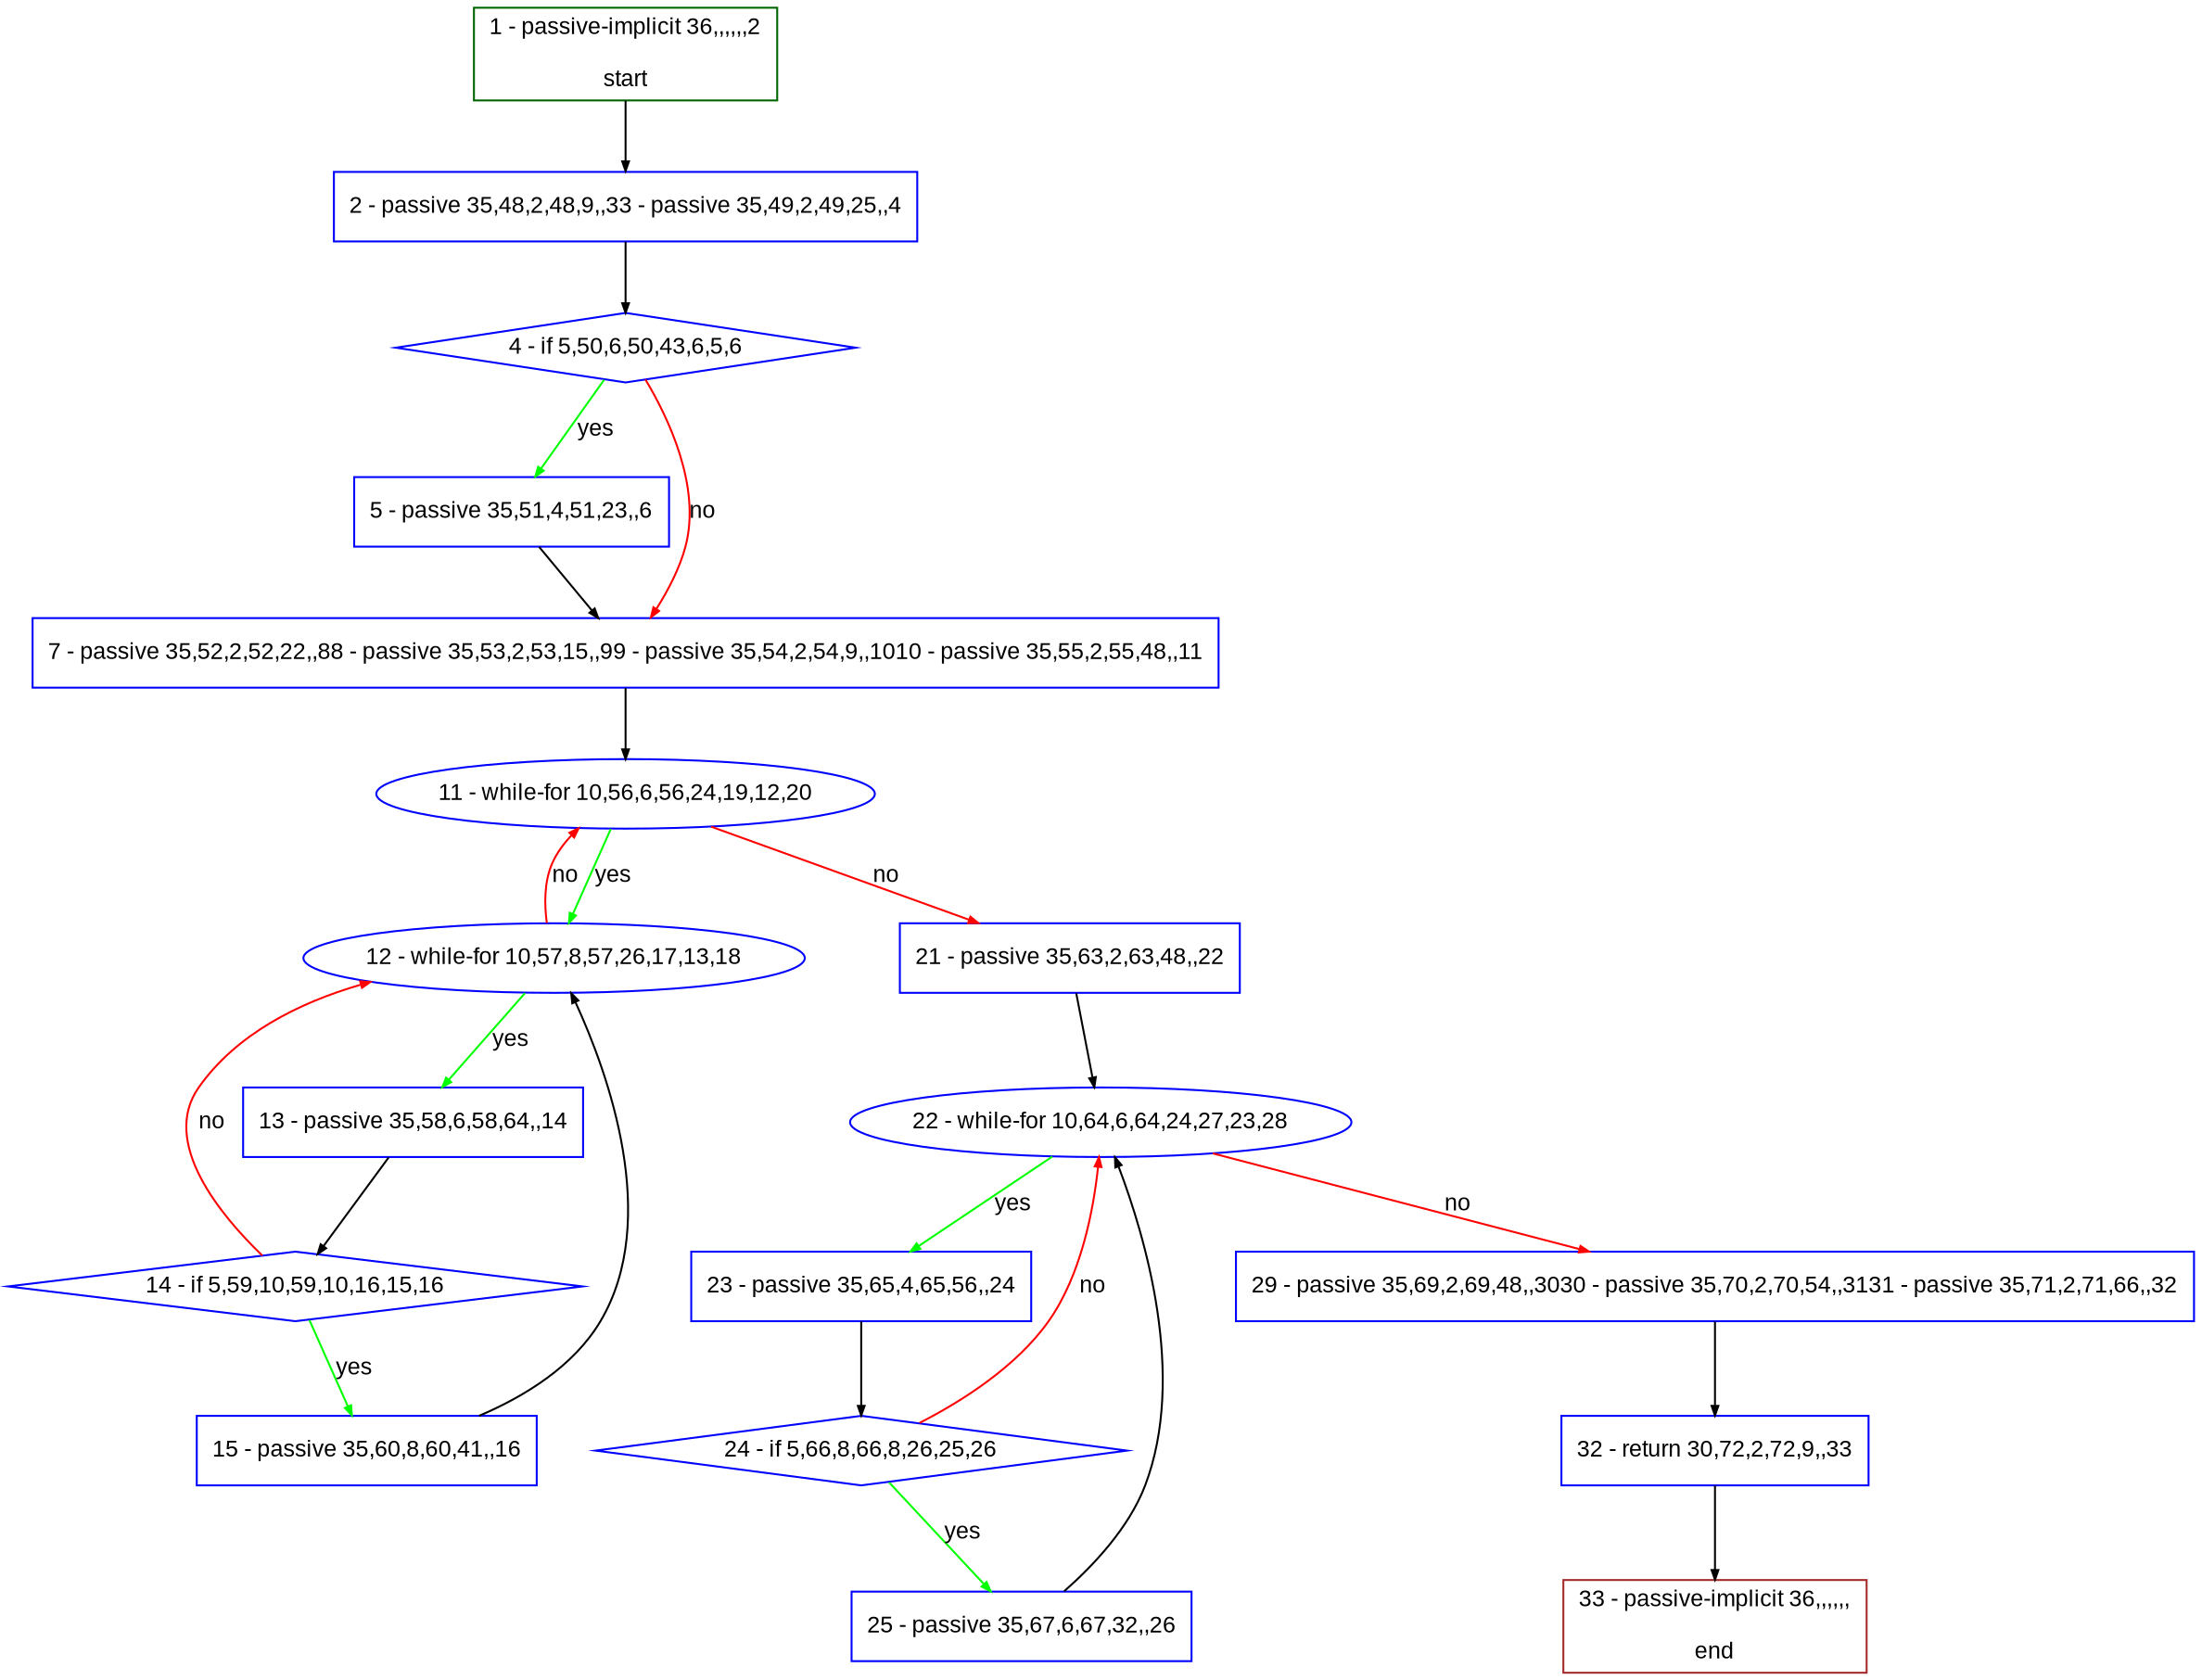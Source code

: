 digraph "" {
  graph [pack="true", label="", fontsize="12", packmode="clust", fontname="Arial", fillcolor="#FFFFCC", bgcolor="white", style="rounded,filled", compound="true"];
  node [node_initialized="no", label="", color="grey", fontsize="12", fillcolor="white", fontname="Arial", style="filled", shape="rectangle", compound="true", fixedsize="false"];
  edge [fontcolor="black", arrowhead="normal", arrowtail="none", arrowsize="0.5", ltail="", label="", color="black", fontsize="12", lhead="", fontname="Arial", dir="forward", compound="true"];
  __N1 [label="2 - passive 35,48,2,48,9,,33 - passive 35,49,2,49,25,,4", color="#0000ff", fillcolor="#ffffff", style="filled", shape="box"];
  __N2 [label="1 - passive-implicit 36,,,,,,2\n\nstart", color="#006400", fillcolor="#ffffff", style="filled", shape="box"];
  __N3 [label="4 - if 5,50,6,50,43,6,5,6", color="#0000ff", fillcolor="#ffffff", style="filled", shape="diamond"];
  __N4 [label="5 - passive 35,51,4,51,23,,6", color="#0000ff", fillcolor="#ffffff", style="filled", shape="box"];
  __N5 [label="7 - passive 35,52,2,52,22,,88 - passive 35,53,2,53,15,,99 - passive 35,54,2,54,9,,1010 - passive 35,55,2,55,48,,11", color="#0000ff", fillcolor="#ffffff", style="filled", shape="box"];
  __N6 [label="11 - while-for 10,56,6,56,24,19,12,20", color="#0000ff", fillcolor="#ffffff", style="filled", shape="oval"];
  __N7 [label="12 - while-for 10,57,8,57,26,17,13,18", color="#0000ff", fillcolor="#ffffff", style="filled", shape="oval"];
  __N8 [label="21 - passive 35,63,2,63,48,,22", color="#0000ff", fillcolor="#ffffff", style="filled", shape="box"];
  __N9 [label="13 - passive 35,58,6,58,64,,14", color="#0000ff", fillcolor="#ffffff", style="filled", shape="box"];
  __N10 [label="14 - if 5,59,10,59,10,16,15,16", color="#0000ff", fillcolor="#ffffff", style="filled", shape="diamond"];
  __N11 [label="15 - passive 35,60,8,60,41,,16", color="#0000ff", fillcolor="#ffffff", style="filled", shape="box"];
  __N12 [label="22 - while-for 10,64,6,64,24,27,23,28", color="#0000ff", fillcolor="#ffffff", style="filled", shape="oval"];
  __N13 [label="23 - passive 35,65,4,65,56,,24", color="#0000ff", fillcolor="#ffffff", style="filled", shape="box"];
  __N14 [label="29 - passive 35,69,2,69,48,,3030 - passive 35,70,2,70,54,,3131 - passive 35,71,2,71,66,,32", color="#0000ff", fillcolor="#ffffff", style="filled", shape="box"];
  __N15 [label="24 - if 5,66,8,66,8,26,25,26", color="#0000ff", fillcolor="#ffffff", style="filled", shape="diamond"];
  __N16 [label="25 - passive 35,67,6,67,32,,26", color="#0000ff", fillcolor="#ffffff", style="filled", shape="box"];
  __N17 [label="32 - return 30,72,2,72,9,,33", color="#0000ff", fillcolor="#ffffff", style="filled", shape="box"];
  __N18 [label="33 - passive-implicit 36,,,,,,\n\nend", color="#a52a2a", fillcolor="#ffffff", style="filled", shape="box"];
  __N2 -> __N1 [arrowhead="normal", arrowtail="none", color="#000000", label="", dir="forward"];
  __N1 -> __N3 [arrowhead="normal", arrowtail="none", color="#000000", label="", dir="forward"];
  __N3 -> __N4 [arrowhead="normal", arrowtail="none", color="#00ff00", label="yes", dir="forward"];
  __N3 -> __N5 [arrowhead="normal", arrowtail="none", color="#ff0000", label="no", dir="forward"];
  __N4 -> __N5 [arrowhead="normal", arrowtail="none", color="#000000", label="", dir="forward"];
  __N5 -> __N6 [arrowhead="normal", arrowtail="none", color="#000000", label="", dir="forward"];
  __N6 -> __N7 [arrowhead="normal", arrowtail="none", color="#00ff00", label="yes", dir="forward"];
  __N7 -> __N6 [arrowhead="normal", arrowtail="none", color="#ff0000", label="no", dir="forward"];
  __N6 -> __N8 [arrowhead="normal", arrowtail="none", color="#ff0000", label="no", dir="forward"];
  __N7 -> __N9 [arrowhead="normal", arrowtail="none", color="#00ff00", label="yes", dir="forward"];
  __N9 -> __N10 [arrowhead="normal", arrowtail="none", color="#000000", label="", dir="forward"];
  __N10 -> __N7 [arrowhead="normal", arrowtail="none", color="#ff0000", label="no", dir="forward"];
  __N10 -> __N11 [arrowhead="normal", arrowtail="none", color="#00ff00", label="yes", dir="forward"];
  __N11 -> __N7 [arrowhead="normal", arrowtail="none", color="#000000", label="", dir="forward"];
  __N8 -> __N12 [arrowhead="normal", arrowtail="none", color="#000000", label="", dir="forward"];
  __N12 -> __N13 [arrowhead="normal", arrowtail="none", color="#00ff00", label="yes", dir="forward"];
  __N12 -> __N14 [arrowhead="normal", arrowtail="none", color="#ff0000", label="no", dir="forward"];
  __N13 -> __N15 [arrowhead="normal", arrowtail="none", color="#000000", label="", dir="forward"];
  __N15 -> __N12 [arrowhead="normal", arrowtail="none", color="#ff0000", label="no", dir="forward"];
  __N15 -> __N16 [arrowhead="normal", arrowtail="none", color="#00ff00", label="yes", dir="forward"];
  __N16 -> __N12 [arrowhead="normal", arrowtail="none", color="#000000", label="", dir="forward"];
  __N14 -> __N17 [arrowhead="normal", arrowtail="none", color="#000000", label="", dir="forward"];
  __N17 -> __N18 [arrowhead="normal", arrowtail="none", color="#000000", label="", dir="forward"];
}
